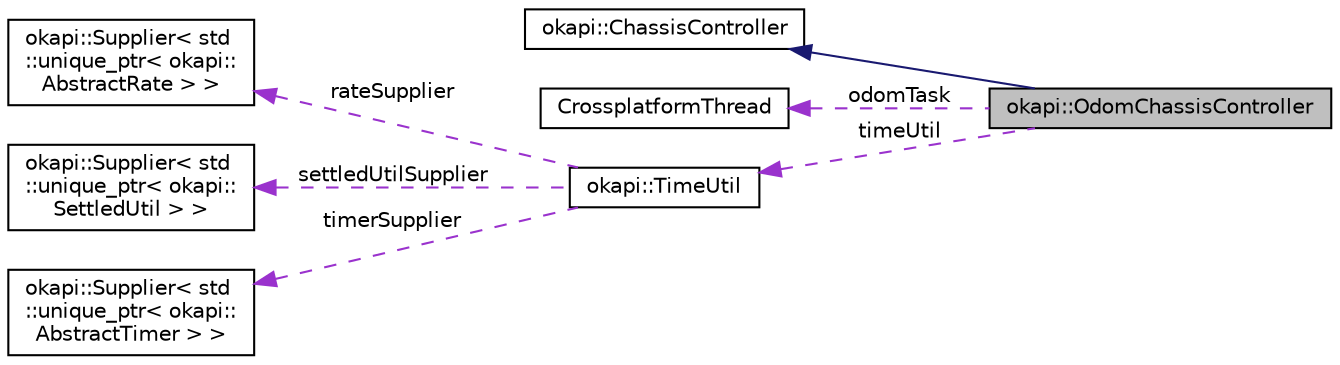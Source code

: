digraph "okapi::OdomChassisController"
{
 // LATEX_PDF_SIZE
  edge [fontname="Helvetica",fontsize="10",labelfontname="Helvetica",labelfontsize="10"];
  node [fontname="Helvetica",fontsize="10",shape=record];
  rankdir="LR";
  Node1 [label="okapi::OdomChassisController",height=0.2,width=0.4,color="black", fillcolor="grey75", style="filled", fontcolor="black",tooltip=" "];
  Node2 -> Node1 [dir="back",color="midnightblue",fontsize="10",style="solid",fontname="Helvetica"];
  Node2 [label="okapi::ChassisController",height=0.2,width=0.4,color="black", fillcolor="white", style="filled",URL="$classokapi_1_1ChassisController.html",tooltip=" "];
  Node3 -> Node1 [dir="back",color="darkorchid3",fontsize="10",style="dashed",label=" odomTask" ,fontname="Helvetica"];
  Node3 [label="CrossplatformThread",height=0.2,width=0.4,color="black", fillcolor="white", style="filled",URL="$classCrossplatformThread.html",tooltip=" "];
  Node4 -> Node1 [dir="back",color="darkorchid3",fontsize="10",style="dashed",label=" timeUtil" ,fontname="Helvetica"];
  Node4 [label="okapi::TimeUtil",height=0.2,width=0.4,color="black", fillcolor="white", style="filled",URL="$classokapi_1_1TimeUtil.html",tooltip=" "];
  Node5 -> Node4 [dir="back",color="darkorchid3",fontsize="10",style="dashed",label=" rateSupplier" ,fontname="Helvetica"];
  Node5 [label="okapi::Supplier\< std\l::unique_ptr\< okapi::\lAbstractRate \> \>",height=0.2,width=0.4,color="black", fillcolor="white", style="filled",URL="$classokapi_1_1Supplier.html",tooltip=" "];
  Node6 -> Node4 [dir="back",color="darkorchid3",fontsize="10",style="dashed",label=" settledUtilSupplier" ,fontname="Helvetica"];
  Node6 [label="okapi::Supplier\< std\l::unique_ptr\< okapi::\lSettledUtil \> \>",height=0.2,width=0.4,color="black", fillcolor="white", style="filled",URL="$classokapi_1_1Supplier.html",tooltip=" "];
  Node7 -> Node4 [dir="back",color="darkorchid3",fontsize="10",style="dashed",label=" timerSupplier" ,fontname="Helvetica"];
  Node7 [label="okapi::Supplier\< std\l::unique_ptr\< okapi::\lAbstractTimer \> \>",height=0.2,width=0.4,color="black", fillcolor="white", style="filled",URL="$classokapi_1_1Supplier.html",tooltip=" "];
}

